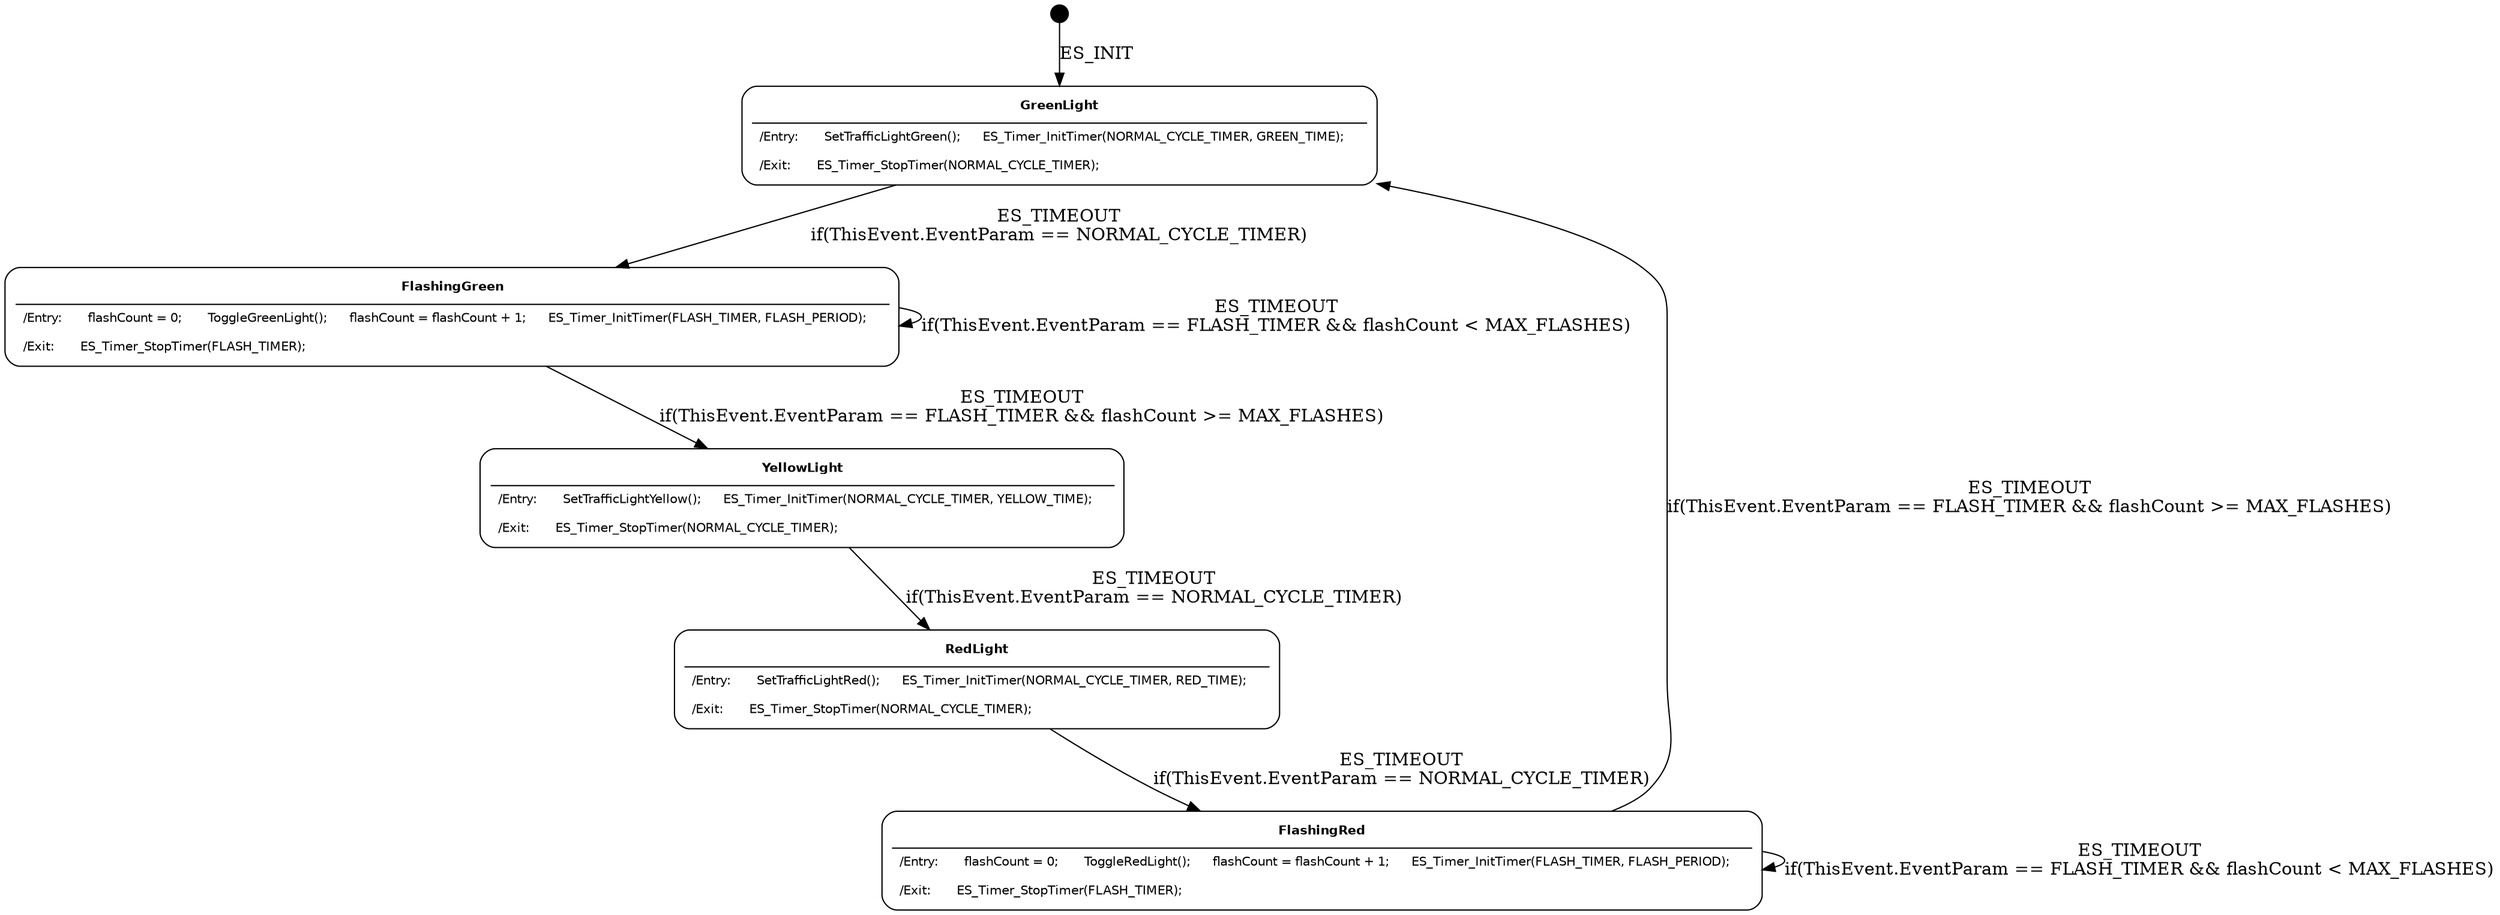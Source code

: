 digraph SubNormalOperationHSM {
  rankdir=TB;
  node [fontname="Helvetica", shape=box, style=rounded, fontsize=10];
  InitPSubState [shape=circle, fixedsize=true, width=0.2, style=filled, fillcolor=black, label=""];
  InitPSubState -> GreenLight [label="ES_INIT"];
  GreenLight [label=<<TABLE BORDER="0" CELLBORDER="0" CELLSPACING="0" CELLPADDING="6"><TR><TD BORDER="1" SIDES="B"><B>GreenLight</B></TD></TR><TR><TD ALIGN="LEFT">/Entry: 
      SetTrafficLightGreen();
      ES_Timer_InitTimer(NORMAL_CYCLE_TIMER, GREEN_TIME);
    </TD></TR><TR><TD ALIGN="LEFT">/Exit: 
      ES_Timer_StopTimer(NORMAL_CYCLE_TIMER);
    </TD></TR></TABLE>>];
  GreenLight -> FlashingGreen [label="ES_TIMEOUT\nif(ThisEvent.EventParam == NORMAL_CYCLE_TIMER)"];
  FlashingGreen [label=<<TABLE BORDER="0" CELLBORDER="0" CELLSPACING="0" CELLPADDING="6"><TR><TD BORDER="1" SIDES="B"><B>FlashingGreen</B></TD></TR><TR><TD ALIGN="LEFT">/Entry: 
      flashCount = 0; 
      ToggleGreenLight();
      flashCount = flashCount + 1;
      ES_Timer_InitTimer(FLASH_TIMER, FLASH_PERIOD);
    </TD></TR><TR><TD ALIGN="LEFT">/Exit: 
      ES_Timer_StopTimer(FLASH_TIMER);
    </TD></TR></TABLE>>];
  FlashingGreen -> FlashingGreen [label="ES_TIMEOUT\nif(ThisEvent.EventParam == FLASH_TIMER && flashCount < MAX_FLASHES)"];
  FlashingGreen -> YellowLight [label="ES_TIMEOUT\nif(ThisEvent.EventParam == FLASH_TIMER && flashCount >= MAX_FLASHES)"];
  YellowLight [label=<<TABLE BORDER="0" CELLBORDER="0" CELLSPACING="0" CELLPADDING="6"><TR><TD BORDER="1" SIDES="B"><B>YellowLight</B></TD></TR><TR><TD ALIGN="LEFT">/Entry: 
      SetTrafficLightYellow();
      ES_Timer_InitTimer(NORMAL_CYCLE_TIMER, YELLOW_TIME);
    </TD></TR><TR><TD ALIGN="LEFT">/Exit: 
      ES_Timer_StopTimer(NORMAL_CYCLE_TIMER);
    </TD></TR></TABLE>>];
  YellowLight -> RedLight [label="ES_TIMEOUT\nif(ThisEvent.EventParam == NORMAL_CYCLE_TIMER)"];
  RedLight [label=<<TABLE BORDER="0" CELLBORDER="0" CELLSPACING="0" CELLPADDING="6"><TR><TD BORDER="1" SIDES="B"><B>RedLight</B></TD></TR><TR><TD ALIGN="LEFT">/Entry: 
      SetTrafficLightRed();
      ES_Timer_InitTimer(NORMAL_CYCLE_TIMER, RED_TIME);
    </TD></TR><TR><TD ALIGN="LEFT">/Exit: 
      ES_Timer_StopTimer(NORMAL_CYCLE_TIMER);
    </TD></TR></TABLE>>];
  RedLight -> FlashingRed [label="ES_TIMEOUT\nif(ThisEvent.EventParam == NORMAL_CYCLE_TIMER)"];
  FlashingRed [label=<<TABLE BORDER="0" CELLBORDER="0" CELLSPACING="0" CELLPADDING="6"><TR><TD BORDER="1" SIDES="B"><B>FlashingRed</B></TD></TR><TR><TD ALIGN="LEFT">/Entry: 
      flashCount = 0; 
      ToggleRedLight();
      flashCount = flashCount + 1;
      ES_Timer_InitTimer(FLASH_TIMER, FLASH_PERIOD);
    </TD></TR><TR><TD ALIGN="LEFT">/Exit: 
      ES_Timer_StopTimer(FLASH_TIMER);
    </TD></TR></TABLE>>];
  FlashingRed -> FlashingRed [label="ES_TIMEOUT\nif(ThisEvent.EventParam == FLASH_TIMER && flashCount < MAX_FLASHES)"];
  FlashingRed -> GreenLight [label="ES_TIMEOUT\nif(ThisEvent.EventParam == FLASH_TIMER && flashCount >= MAX_FLASHES)"];
}